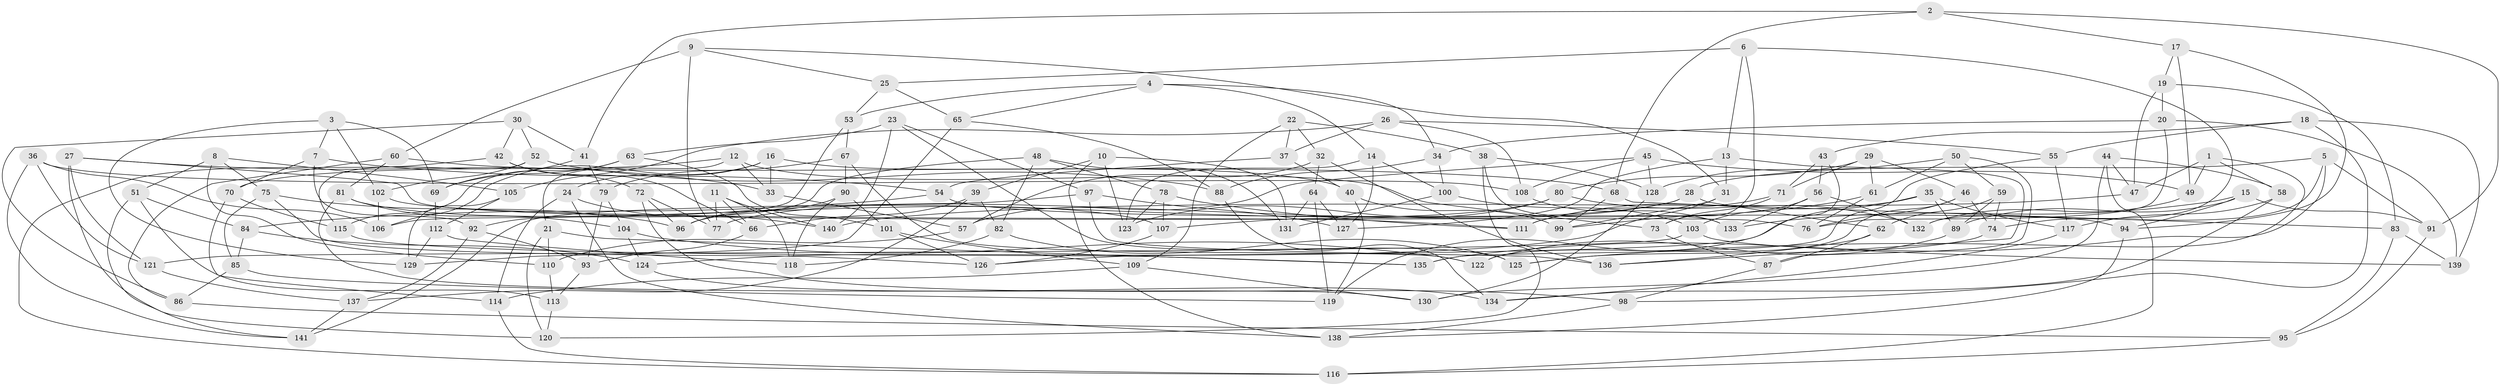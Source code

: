 // Generated by graph-tools (version 1.1) at 2025/03/03/09/25 03:03:03]
// undirected, 141 vertices, 282 edges
graph export_dot {
graph [start="1"]
  node [color=gray90,style=filled];
  1;
  2;
  3;
  4;
  5;
  6;
  7;
  8;
  9;
  10;
  11;
  12;
  13;
  14;
  15;
  16;
  17;
  18;
  19;
  20;
  21;
  22;
  23;
  24;
  25;
  26;
  27;
  28;
  29;
  30;
  31;
  32;
  33;
  34;
  35;
  36;
  37;
  38;
  39;
  40;
  41;
  42;
  43;
  44;
  45;
  46;
  47;
  48;
  49;
  50;
  51;
  52;
  53;
  54;
  55;
  56;
  57;
  58;
  59;
  60;
  61;
  62;
  63;
  64;
  65;
  66;
  67;
  68;
  69;
  70;
  71;
  72;
  73;
  74;
  75;
  76;
  77;
  78;
  79;
  80;
  81;
  82;
  83;
  84;
  85;
  86;
  87;
  88;
  89;
  90;
  91;
  92;
  93;
  94;
  95;
  96;
  97;
  98;
  99;
  100;
  101;
  102;
  103;
  104;
  105;
  106;
  107;
  108;
  109;
  110;
  111;
  112;
  113;
  114;
  115;
  116;
  117;
  118;
  119;
  120;
  121;
  122;
  123;
  124;
  125;
  126;
  127;
  128;
  129;
  130;
  131;
  132;
  133;
  134;
  135;
  136;
  137;
  138;
  139;
  140;
  141;
  1 -- 49;
  1 -- 47;
  1 -- 58;
  1 -- 125;
  2 -- 91;
  2 -- 41;
  2 -- 68;
  2 -- 17;
  3 -- 102;
  3 -- 7;
  3 -- 129;
  3 -- 69;
  4 -- 34;
  4 -- 65;
  4 -- 53;
  4 -- 14;
  5 -- 91;
  5 -- 28;
  5 -- 74;
  5 -- 135;
  6 -- 132;
  6 -- 73;
  6 -- 25;
  6 -- 13;
  7 -- 70;
  7 -- 54;
  7 -- 92;
  8 -- 75;
  8 -- 51;
  8 -- 105;
  8 -- 110;
  9 -- 31;
  9 -- 25;
  9 -- 77;
  9 -- 60;
  10 -- 39;
  10 -- 131;
  10 -- 138;
  10 -- 123;
  11 -- 77;
  11 -- 140;
  11 -- 118;
  11 -- 66;
  12 -- 70;
  12 -- 73;
  12 -- 21;
  12 -- 33;
  13 -- 127;
  13 -- 31;
  13 -- 136;
  14 -- 127;
  14 -- 100;
  14 -- 123;
  15 -- 133;
  15 -- 91;
  15 -- 94;
  15 -- 89;
  16 -- 33;
  16 -- 40;
  16 -- 24;
  16 -- 106;
  17 -- 19;
  17 -- 49;
  17 -- 94;
  18 -- 55;
  18 -- 98;
  18 -- 139;
  18 -- 43;
  19 -- 20;
  19 -- 47;
  19 -- 83;
  20 -- 76;
  20 -- 139;
  20 -- 34;
  21 -- 120;
  21 -- 110;
  21 -- 135;
  22 -- 37;
  22 -- 109;
  22 -- 32;
  22 -- 38;
  23 -- 140;
  23 -- 97;
  23 -- 125;
  23 -- 63;
  24 -- 138;
  24 -- 140;
  24 -- 114;
  25 -- 53;
  25 -- 65;
  26 -- 108;
  26 -- 55;
  26 -- 37;
  26 -- 105;
  27 -- 33;
  27 -- 120;
  27 -- 121;
  27 -- 76;
  28 -- 77;
  28 -- 62;
  28 -- 107;
  29 -- 80;
  29 -- 61;
  29 -- 46;
  29 -- 71;
  30 -- 42;
  30 -- 86;
  30 -- 52;
  30 -- 41;
  31 -- 124;
  31 -- 99;
  32 -- 57;
  32 -- 136;
  32 -- 64;
  33 -- 57;
  34 -- 88;
  34 -- 100;
  35 -- 126;
  35 -- 111;
  35 -- 117;
  35 -- 89;
  36 -- 121;
  36 -- 108;
  36 -- 141;
  36 -- 106;
  37 -- 54;
  37 -- 40;
  38 -- 120;
  38 -- 133;
  38 -- 128;
  39 -- 66;
  39 -- 82;
  39 -- 137;
  40 -- 119;
  40 -- 99;
  41 -- 69;
  41 -- 79;
  42 -- 72;
  42 -- 66;
  42 -- 116;
  43 -- 71;
  43 -- 119;
  43 -- 56;
  44 -- 116;
  44 -- 58;
  44 -- 47;
  44 -- 130;
  45 -- 49;
  45 -- 57;
  45 -- 128;
  45 -- 108;
  46 -- 74;
  46 -- 76;
  46 -- 122;
  47 -- 140;
  48 -- 82;
  48 -- 131;
  48 -- 92;
  48 -- 78;
  49 -- 132;
  50 -- 59;
  50 -- 128;
  50 -- 87;
  50 -- 61;
  51 -- 84;
  51 -- 113;
  51 -- 141;
  52 -- 115;
  52 -- 88;
  52 -- 102;
  53 -- 106;
  53 -- 67;
  54 -- 84;
  54 -- 94;
  55 -- 135;
  55 -- 117;
  56 -- 133;
  56 -- 103;
  56 -- 132;
  57 -- 110;
  58 -- 117;
  58 -- 134;
  59 -- 89;
  59 -- 62;
  59 -- 74;
  60 -- 86;
  60 -- 68;
  60 -- 81;
  61 -- 76;
  61 -- 99;
  62 -- 136;
  62 -- 87;
  63 -- 69;
  63 -- 115;
  63 -- 101;
  64 -- 127;
  64 -- 119;
  64 -- 131;
  65 -- 129;
  65 -- 88;
  66 -- 93;
  67 -- 79;
  67 -- 122;
  67 -- 90;
  68 -- 83;
  68 -- 99;
  69 -- 112;
  70 -- 114;
  70 -- 115;
  71 -- 111;
  71 -- 73;
  72 -- 77;
  72 -- 96;
  72 -- 98;
  73 -- 87;
  74 -- 125;
  75 -- 126;
  75 -- 96;
  75 -- 85;
  78 -- 123;
  78 -- 107;
  78 -- 111;
  79 -- 104;
  79 -- 93;
  80 -- 96;
  80 -- 132;
  80 -- 123;
  81 -- 130;
  81 -- 104;
  81 -- 107;
  82 -- 118;
  82 -- 125;
  83 -- 139;
  83 -- 95;
  84 -- 85;
  84 -- 124;
  85 -- 86;
  85 -- 119;
  86 -- 95;
  87 -- 98;
  88 -- 134;
  89 -- 122;
  90 -- 101;
  90 -- 96;
  90 -- 118;
  91 -- 95;
  92 -- 137;
  92 -- 93;
  93 -- 113;
  94 -- 138;
  95 -- 116;
  97 -- 127;
  97 -- 141;
  97 -- 136;
  98 -- 138;
  100 -- 131;
  100 -- 103;
  101 -- 109;
  101 -- 126;
  102 -- 111;
  102 -- 106;
  103 -- 121;
  103 -- 139;
  104 -- 124;
  104 -- 122;
  105 -- 112;
  105 -- 129;
  107 -- 126;
  108 -- 133;
  109 -- 114;
  109 -- 130;
  110 -- 113;
  112 -- 129;
  112 -- 118;
  113 -- 120;
  114 -- 116;
  115 -- 135;
  117 -- 134;
  121 -- 137;
  124 -- 134;
  128 -- 130;
  137 -- 141;
}
